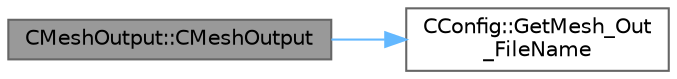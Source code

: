 digraph "CMeshOutput::CMeshOutput"
{
 // LATEX_PDF_SIZE
  bgcolor="transparent";
  edge [fontname=Helvetica,fontsize=10,labelfontname=Helvetica,labelfontsize=10];
  node [fontname=Helvetica,fontsize=10,shape=box,height=0.2,width=0.4];
  rankdir="LR";
  Node1 [id="Node000001",label="CMeshOutput::CMeshOutput",height=0.2,width=0.4,color="gray40", fillcolor="grey60", style="filled", fontcolor="black",tooltip="Constructor of the class."];
  Node1 -> Node2 [id="edge1_Node000001_Node000002",color="steelblue1",style="solid",tooltip=" "];
  Node2 [id="Node000002",label="CConfig::GetMesh_Out\l_FileName",height=0.2,width=0.4,color="grey40", fillcolor="white", style="filled",URL="$classCConfig.html#a9cfd84327ffc96c54e76a193477eeb00",tooltip="Get name of the output grid, this parameter is important for grid adaptation and deformation."];
}
